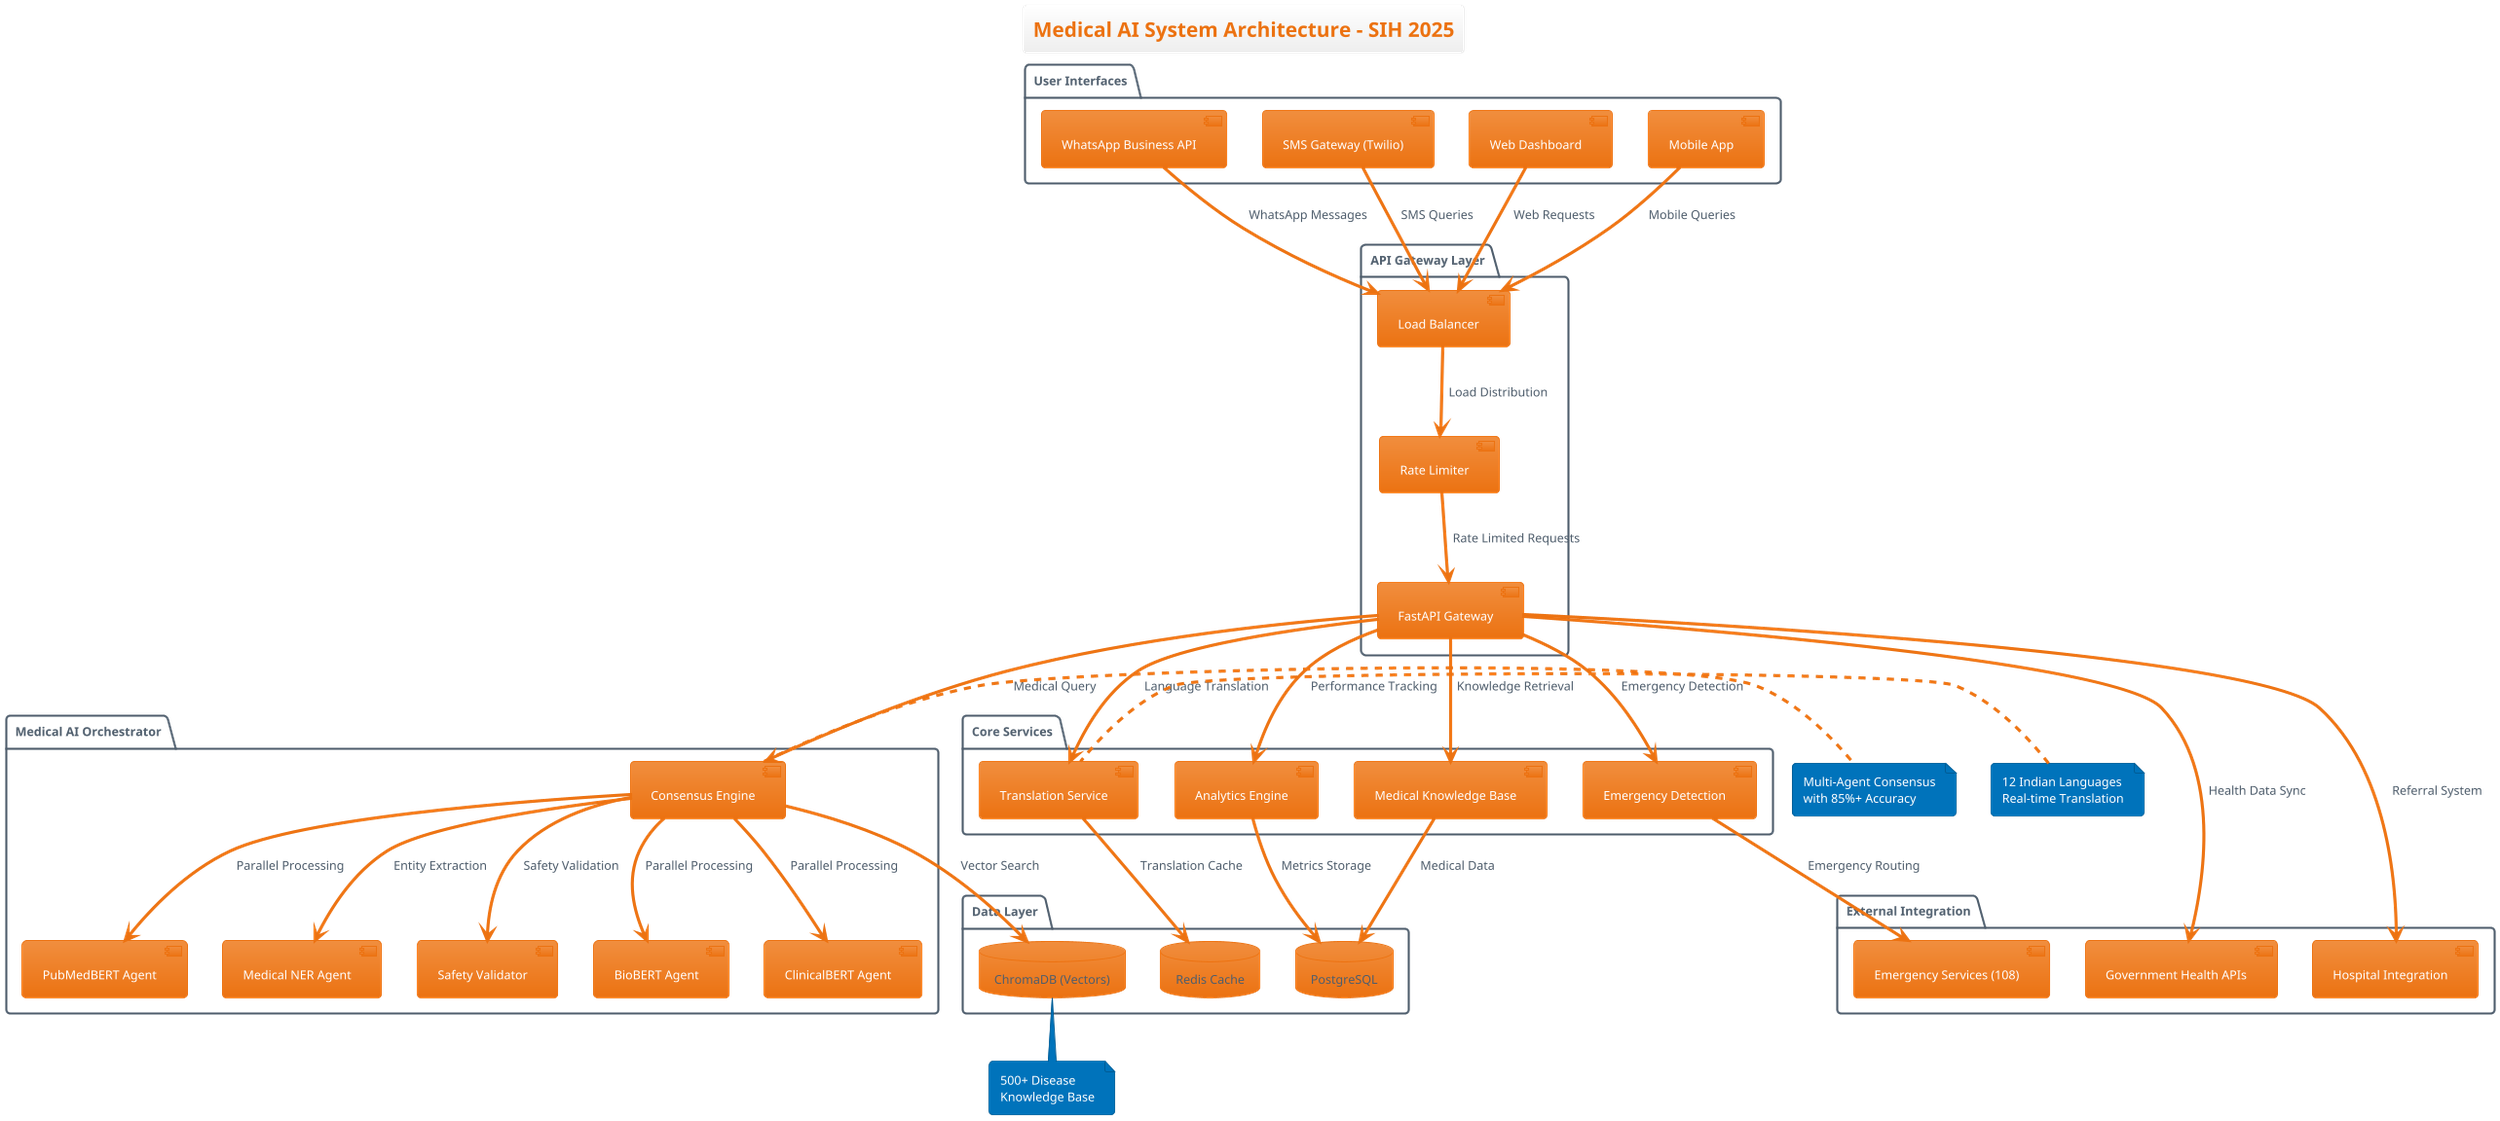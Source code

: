 @startuml SIH_Medical_AI_Architecture
!theme aws-orange
title Medical AI System Architecture - SIH 2025

package "User Interfaces" {
  [WhatsApp Business API] as WA
  [SMS Gateway (Twilio)] as SMS
  [Web Dashboard] as WEB
  [Mobile App] as MOBILE
}

package "API Gateway Layer" {
  [FastAPI Gateway] as API
  [Load Balancer] as LB
  [Rate Limiter] as RL
}

package "Medical AI Orchestrator" {
  [BioBERT Agent] as BERT1
  [ClinicalBERT Agent] as BERT2
  [PubMedBERT Agent] as BERT3
  [Medical NER Agent] as NER
  [Safety Validator] as SAFETY
  [Consensus Engine] as CONSENSUS
}

package "Core Services" {
  [Translation Service] as TRANS
  [Medical Knowledge Base] as KB
  [Emergency Detection] as EMERGENCY
  [Analytics Engine] as ANALYTICS
}

package "Data Layer" {
  database "PostgreSQL" as DB
  database "ChromaDB (Vectors)" as VECTOR
  database "Redis Cache" as CACHE
}

package "External Integration" {
  [Government Health APIs] as GOV
  [Emergency Services (108)] as EMR
  [Hospital Integration] as HOSPITAL
}

' User Interface Connections
WA --> LB : WhatsApp Messages
SMS --> LB : SMS Queries  
WEB --> LB : Web Requests
MOBILE --> LB : Mobile Queries

' Gateway Layer
LB --> RL : Load Distribution
RL --> API : Rate Limited Requests

' AI Orchestrator
API --> CONSENSUS : Medical Query
CONSENSUS --> BERT1 : Parallel Processing
CONSENSUS --> BERT2 : Parallel Processing  
CONSENSUS --> BERT3 : Parallel Processing
CONSENSUS --> NER : Entity Extraction
CONSENSUS --> SAFETY : Safety Validation

' Core Services
API --> TRANS : Language Translation
API --> KB : Knowledge Retrieval
API --> EMERGENCY : Emergency Detection
API --> ANALYTICS : Performance Tracking

' Data Connections
CONSENSUS --> VECTOR : Vector Search
KB --> DB : Medical Data
TRANS --> CACHE : Translation Cache
ANALYTICS --> DB : Metrics Storage

' External Integrations
EMERGENCY --> EMR : Emergency Routing
API --> GOV : Health Data Sync
API --> HOSPITAL : Referral System

note right of CONSENSUS : Multi-Agent Consensus\nwith 85%+ Accuracy

note bottom of VECTOR : 500+ Disease\nKnowledge Base

note left of TRANS : 12 Indian Languages\nReal-time Translation

@enduml